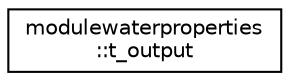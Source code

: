 digraph "Graphical Class Hierarchy"
{
 // LATEX_PDF_SIZE
  edge [fontname="Helvetica",fontsize="10",labelfontname="Helvetica",labelfontsize="10"];
  node [fontname="Helvetica",fontsize="10",shape=record];
  rankdir="LR";
  Node0 [label="modulewaterproperties\l::t_output",height=0.2,width=0.4,color="black", fillcolor="white", style="filled",URL="$structmodulewaterproperties_1_1t__output.html",tooltip=" "];
}

